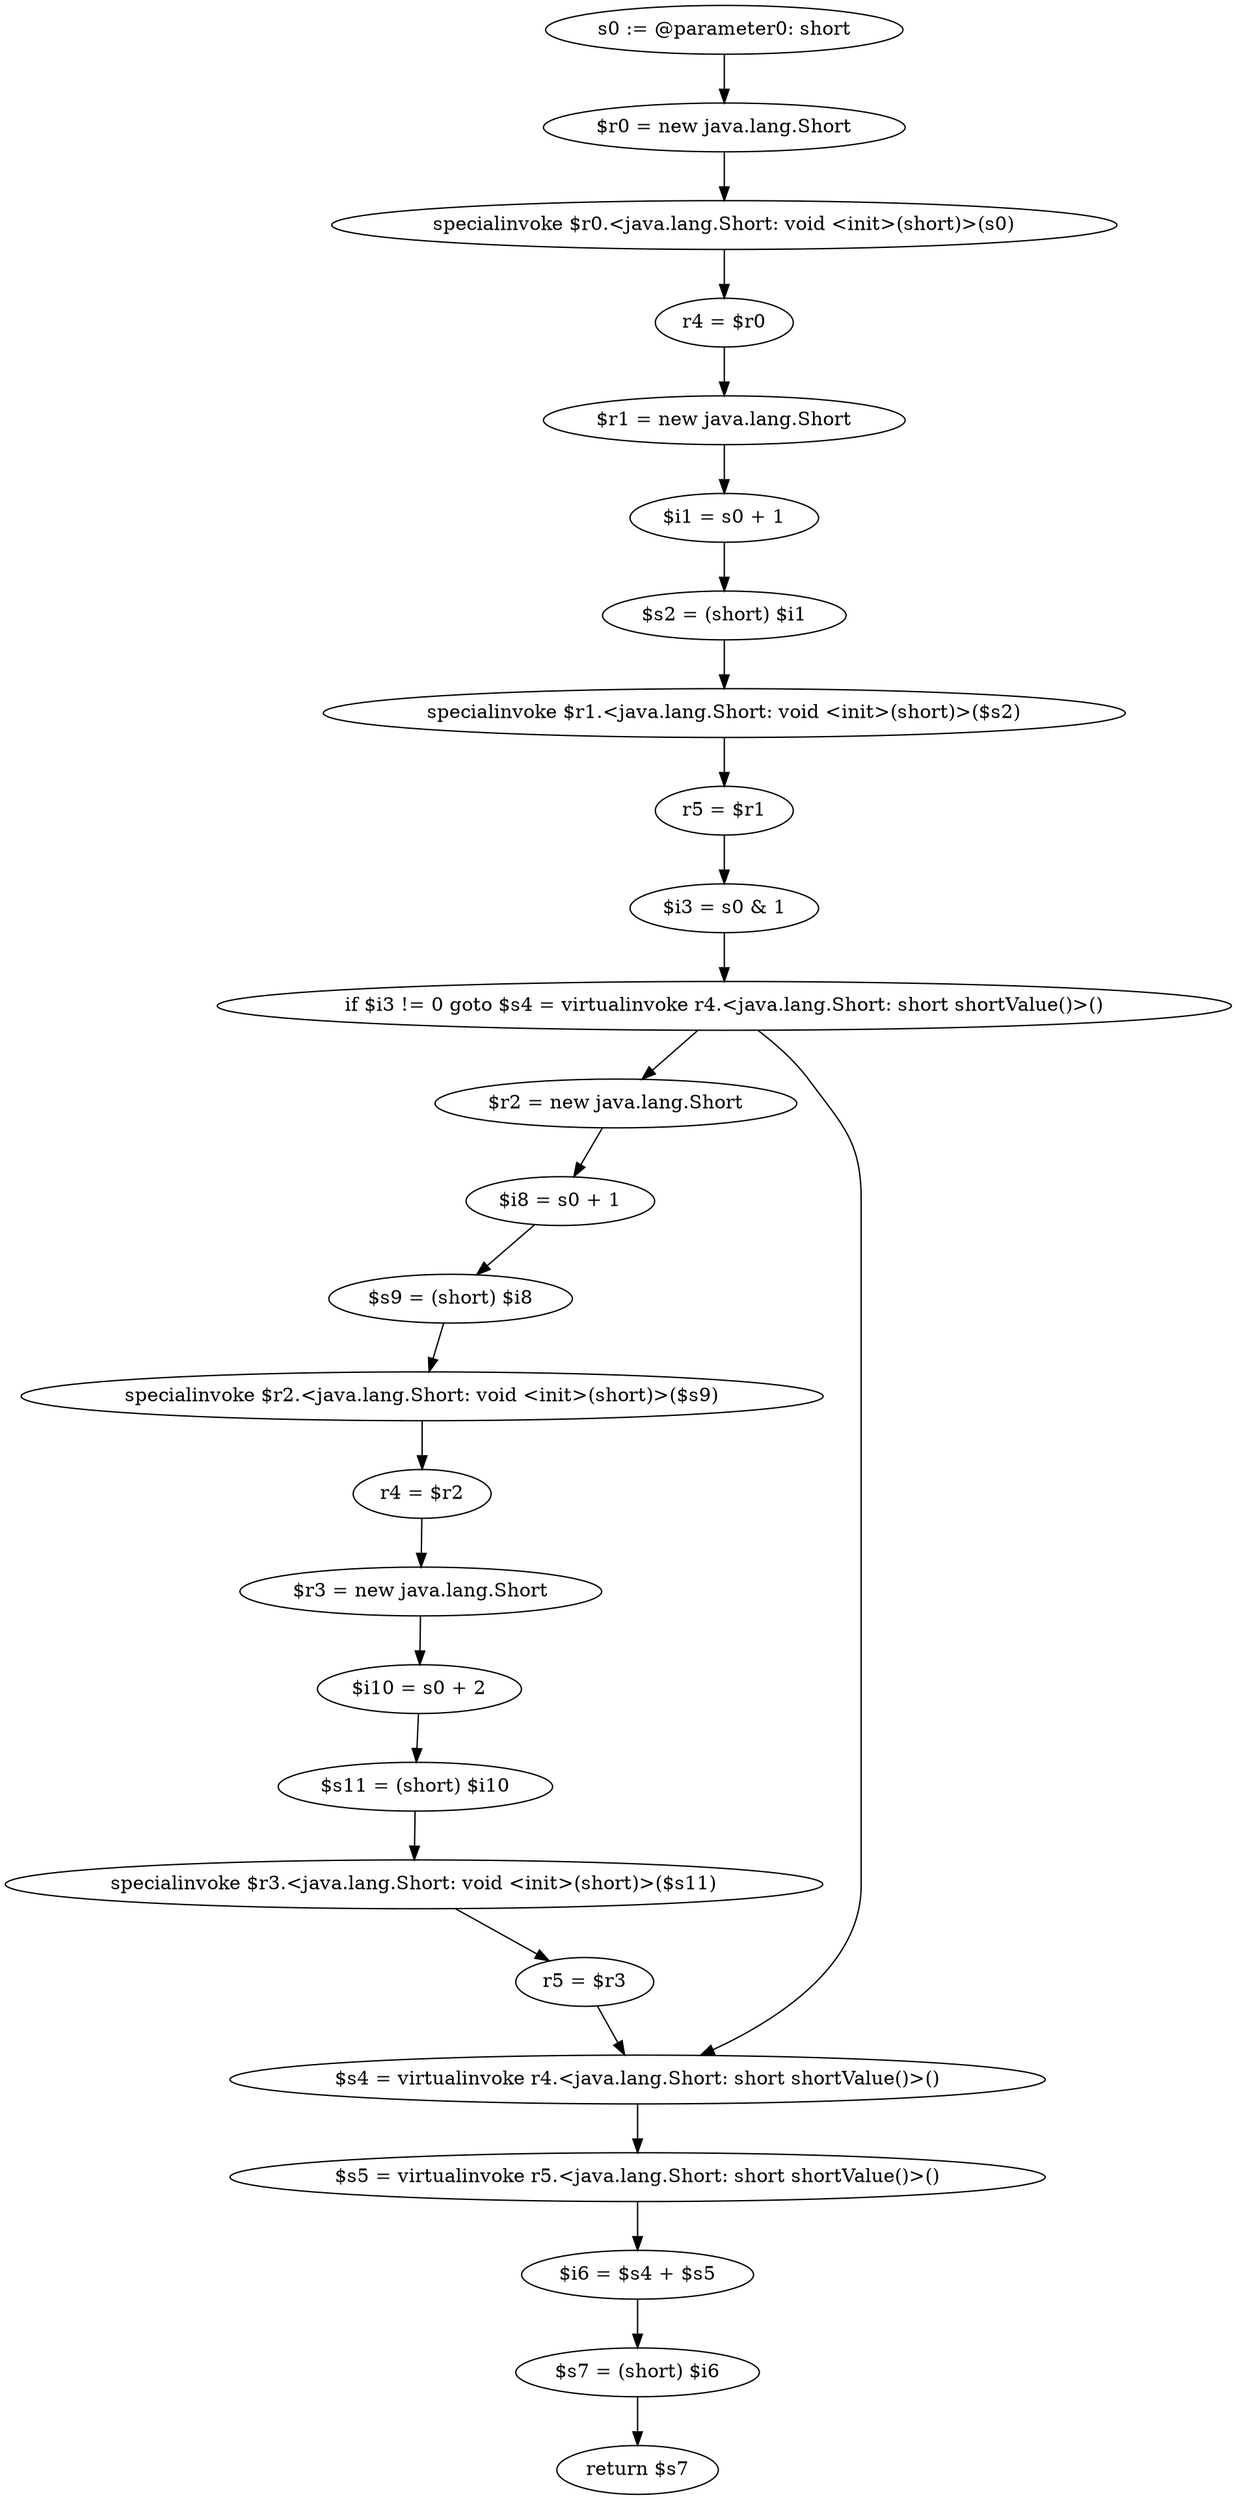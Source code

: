 digraph "unitGraph" {
    "s0 := @parameter0: short"
    "$r0 = new java.lang.Short"
    "specialinvoke $r0.<java.lang.Short: void <init>(short)>(s0)"
    "r4 = $r0"
    "$r1 = new java.lang.Short"
    "$i1 = s0 + 1"
    "$s2 = (short) $i1"
    "specialinvoke $r1.<java.lang.Short: void <init>(short)>($s2)"
    "r5 = $r1"
    "$i3 = s0 & 1"
    "if $i3 != 0 goto $s4 = virtualinvoke r4.<java.lang.Short: short shortValue()>()"
    "$r2 = new java.lang.Short"
    "$i8 = s0 + 1"
    "$s9 = (short) $i8"
    "specialinvoke $r2.<java.lang.Short: void <init>(short)>($s9)"
    "r4 = $r2"
    "$r3 = new java.lang.Short"
    "$i10 = s0 + 2"
    "$s11 = (short) $i10"
    "specialinvoke $r3.<java.lang.Short: void <init>(short)>($s11)"
    "r5 = $r3"
    "$s4 = virtualinvoke r4.<java.lang.Short: short shortValue()>()"
    "$s5 = virtualinvoke r5.<java.lang.Short: short shortValue()>()"
    "$i6 = $s4 + $s5"
    "$s7 = (short) $i6"
    "return $s7"
    "s0 := @parameter0: short"->"$r0 = new java.lang.Short";
    "$r0 = new java.lang.Short"->"specialinvoke $r0.<java.lang.Short: void <init>(short)>(s0)";
    "specialinvoke $r0.<java.lang.Short: void <init>(short)>(s0)"->"r4 = $r0";
    "r4 = $r0"->"$r1 = new java.lang.Short";
    "$r1 = new java.lang.Short"->"$i1 = s0 + 1";
    "$i1 = s0 + 1"->"$s2 = (short) $i1";
    "$s2 = (short) $i1"->"specialinvoke $r1.<java.lang.Short: void <init>(short)>($s2)";
    "specialinvoke $r1.<java.lang.Short: void <init>(short)>($s2)"->"r5 = $r1";
    "r5 = $r1"->"$i3 = s0 & 1";
    "$i3 = s0 & 1"->"if $i3 != 0 goto $s4 = virtualinvoke r4.<java.lang.Short: short shortValue()>()";
    "if $i3 != 0 goto $s4 = virtualinvoke r4.<java.lang.Short: short shortValue()>()"->"$r2 = new java.lang.Short";
    "if $i3 != 0 goto $s4 = virtualinvoke r4.<java.lang.Short: short shortValue()>()"->"$s4 = virtualinvoke r4.<java.lang.Short: short shortValue()>()";
    "$r2 = new java.lang.Short"->"$i8 = s0 + 1";
    "$i8 = s0 + 1"->"$s9 = (short) $i8";
    "$s9 = (short) $i8"->"specialinvoke $r2.<java.lang.Short: void <init>(short)>($s9)";
    "specialinvoke $r2.<java.lang.Short: void <init>(short)>($s9)"->"r4 = $r2";
    "r4 = $r2"->"$r3 = new java.lang.Short";
    "$r3 = new java.lang.Short"->"$i10 = s0 + 2";
    "$i10 = s0 + 2"->"$s11 = (short) $i10";
    "$s11 = (short) $i10"->"specialinvoke $r3.<java.lang.Short: void <init>(short)>($s11)";
    "specialinvoke $r3.<java.lang.Short: void <init>(short)>($s11)"->"r5 = $r3";
    "r5 = $r3"->"$s4 = virtualinvoke r4.<java.lang.Short: short shortValue()>()";
    "$s4 = virtualinvoke r4.<java.lang.Short: short shortValue()>()"->"$s5 = virtualinvoke r5.<java.lang.Short: short shortValue()>()";
    "$s5 = virtualinvoke r5.<java.lang.Short: short shortValue()>()"->"$i6 = $s4 + $s5";
    "$i6 = $s4 + $s5"->"$s7 = (short) $i6";
    "$s7 = (short) $i6"->"return $s7";
}
